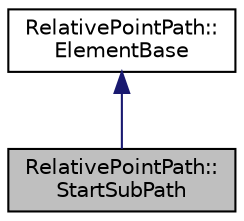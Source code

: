 digraph "RelativePointPath::StartSubPath"
{
  bgcolor="transparent";
  edge [fontname="Helvetica",fontsize="10",labelfontname="Helvetica",labelfontsize="10"];
  node [fontname="Helvetica",fontsize="10",shape=record];
  Node0 [label="RelativePointPath::\lStartSubPath",height=0.2,width=0.4,color="black", fillcolor="grey75", style="filled", fontcolor="black"];
  Node1 -> Node0 [dir="back",color="midnightblue",fontsize="10",style="solid",fontname="Helvetica"];
  Node1 [label="RelativePointPath::\lElementBase",height=0.2,width=0.4,color="black",URL="$classRelativePointPath_1_1ElementBase.html",tooltip="Base class for the elements that make up a RelativePointPath. "];
}

